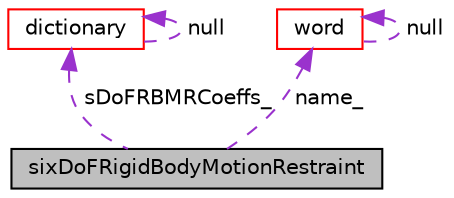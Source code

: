 digraph "sixDoFRigidBodyMotionRestraint"
{
  bgcolor="transparent";
  edge [fontname="Helvetica",fontsize="10",labelfontname="Helvetica",labelfontsize="10"];
  node [fontname="Helvetica",fontsize="10",shape=record];
  Node7 [label="sixDoFRigidBodyMotionRestraint",height=0.2,width=0.4,color="black", fillcolor="grey75", style="filled", fontcolor="black"];
  Node8 -> Node7 [dir="back",color="darkorchid3",fontsize="10",style="dashed",label=" sDoFRBMRCoeffs_" ,fontname="Helvetica"];
  Node8 [label="dictionary",height=0.2,width=0.4,color="red",URL="$a27129.html",tooltip="A list of keyword definitions, which are a keyword followed by any number of values (e..."];
  Node8 -> Node8 [dir="back",color="darkorchid3",fontsize="10",style="dashed",label=" null" ,fontname="Helvetica"];
  Node13 -> Node7 [dir="back",color="darkorchid3",fontsize="10",style="dashed",label=" name_" ,fontname="Helvetica"];
  Node13 [label="word",height=0.2,width=0.4,color="red",URL="$a29565.html",tooltip="A class for handling words, derived from string. "];
  Node13 -> Node13 [dir="back",color="darkorchid3",fontsize="10",style="dashed",label=" null" ,fontname="Helvetica"];
}
